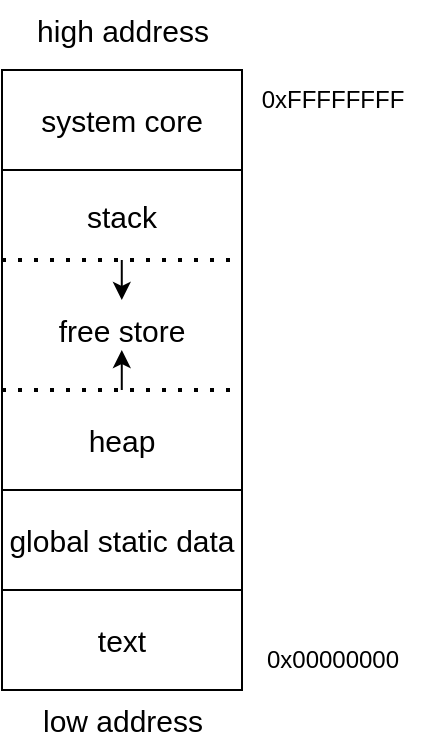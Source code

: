<mxfile version="21.2.8" type="device">
  <diagram name="第 1 页" id="syzbCiRZqWYoNKvrCVVl">
    <mxGraphModel dx="1136" dy="460" grid="1" gridSize="10" guides="1" tooltips="1" connect="1" arrows="1" fold="1" page="1" pageScale="1" pageWidth="827" pageHeight="1169" math="0" shadow="0">
      <root>
        <mxCell id="0" />
        <mxCell id="1" parent="0" />
        <mxCell id="0PxKTMvnIXPdsUCPnqCz-1" value="" style="rounded=0;whiteSpace=wrap;html=1;" vertex="1" parent="1">
          <mxGeometry x="200" y="185" width="120" height="310" as="geometry" />
        </mxCell>
        <mxCell id="0PxKTMvnIXPdsUCPnqCz-3" value="&lt;font style=&quot;font-size: 15px;&quot;&gt;system core&lt;/font&gt;" style="rounded=0;whiteSpace=wrap;html=1;strokeWidth=1;" vertex="1" parent="1">
          <mxGeometry x="200" y="185" width="120" height="50" as="geometry" />
        </mxCell>
        <mxCell id="0PxKTMvnIXPdsUCPnqCz-4" value="&lt;font style=&quot;font-size: 15px;&quot;&gt;stack&lt;/font&gt;" style="rounded=0;whiteSpace=wrap;html=1;strokeColor=none;" vertex="1" parent="1">
          <mxGeometry x="200" y="235" width="120" height="45" as="geometry" />
        </mxCell>
        <mxCell id="0PxKTMvnIXPdsUCPnqCz-5" value="&lt;font style=&quot;font-size: 15px;&quot;&gt;heap&lt;/font&gt;" style="rounded=0;whiteSpace=wrap;html=1;strokeColor=none;" vertex="1" parent="1">
          <mxGeometry x="200" y="345" width="120" height="50" as="geometry" />
        </mxCell>
        <mxCell id="0PxKTMvnIXPdsUCPnqCz-6" value="" style="endArrow=none;dashed=1;html=1;dashPattern=1 3;strokeWidth=2;rounded=0;entryX=1;entryY=1;entryDx=0;entryDy=0;exitX=0;exitY=1;exitDx=0;exitDy=0;" edge="1" parent="1" source="0PxKTMvnIXPdsUCPnqCz-4" target="0PxKTMvnIXPdsUCPnqCz-4">
          <mxGeometry width="50" height="50" relative="1" as="geometry">
            <mxPoint x="60" y="340" as="sourcePoint" />
            <mxPoint x="110" y="290" as="targetPoint" />
          </mxGeometry>
        </mxCell>
        <mxCell id="0PxKTMvnIXPdsUCPnqCz-7" value="" style="endArrow=none;html=1;rounded=0;entryX=0;entryY=0.161;entryDx=0;entryDy=0;entryPerimeter=0;" edge="1" parent="1" target="0PxKTMvnIXPdsUCPnqCz-1">
          <mxGeometry width="50" height="50" relative="1" as="geometry">
            <mxPoint x="200" y="290" as="sourcePoint" />
            <mxPoint x="200" y="240" as="targetPoint" />
          </mxGeometry>
        </mxCell>
        <mxCell id="0PxKTMvnIXPdsUCPnqCz-8" value="" style="endArrow=none;html=1;rounded=0;entryX=1;entryY=0;entryDx=0;entryDy=0;" edge="1" parent="1" target="0PxKTMvnIXPdsUCPnqCz-4">
          <mxGeometry width="50" height="50" relative="1" as="geometry">
            <mxPoint x="320" y="290" as="sourcePoint" />
            <mxPoint x="319.89" y="240" as="targetPoint" />
          </mxGeometry>
        </mxCell>
        <mxCell id="0PxKTMvnIXPdsUCPnqCz-9" value="" style="endArrow=none;html=1;rounded=0;exitX=0;exitY=0;exitDx=0;exitDy=0;entryX=1;entryY=1;entryDx=0;entryDy=0;" edge="1" parent="1" source="0PxKTMvnIXPdsUCPnqCz-4" target="0PxKTMvnIXPdsUCPnqCz-3">
          <mxGeometry width="50" height="50" relative="1" as="geometry">
            <mxPoint x="270" y="290" as="sourcePoint" />
            <mxPoint x="320" y="240" as="targetPoint" />
          </mxGeometry>
        </mxCell>
        <mxCell id="0PxKTMvnIXPdsUCPnqCz-10" value="" style="endArrow=none;html=1;rounded=0;exitX=0;exitY=1;exitDx=0;exitDy=0;" edge="1" parent="1" source="0PxKTMvnIXPdsUCPnqCz-5">
          <mxGeometry width="50" height="50" relative="1" as="geometry">
            <mxPoint x="270" y="445" as="sourcePoint" />
            <mxPoint x="320" y="395" as="targetPoint" />
          </mxGeometry>
        </mxCell>
        <mxCell id="0PxKTMvnIXPdsUCPnqCz-11" value="" style="endArrow=none;html=1;rounded=0;entryX=0;entryY=0.43;entryDx=0;entryDy=0;exitX=0;exitY=1;exitDx=0;exitDy=0;entryPerimeter=0;" edge="1" parent="1" source="0PxKTMvnIXPdsUCPnqCz-5" target="0PxKTMvnIXPdsUCPnqCz-1">
          <mxGeometry width="50" height="50" relative="1" as="geometry">
            <mxPoint x="160" y="390" as="sourcePoint" />
            <mxPoint x="210" y="340" as="targetPoint" />
          </mxGeometry>
        </mxCell>
        <mxCell id="0PxKTMvnIXPdsUCPnqCz-12" value="" style="endArrow=none;html=1;rounded=0;exitX=1;exitY=1.006;exitDx=0;exitDy=0;exitPerimeter=0;" edge="1" parent="1" source="0PxKTMvnIXPdsUCPnqCz-5">
          <mxGeometry width="50" height="50" relative="1" as="geometry">
            <mxPoint x="270" y="390" as="sourcePoint" />
            <mxPoint x="320" y="340" as="targetPoint" />
          </mxGeometry>
        </mxCell>
        <mxCell id="0PxKTMvnIXPdsUCPnqCz-13" value="" style="endArrow=none;dashed=1;html=1;dashPattern=1 3;strokeWidth=2;rounded=0;entryX=1;entryY=1;entryDx=0;entryDy=0;exitX=0;exitY=1;exitDx=0;exitDy=0;" edge="1" parent="1">
          <mxGeometry width="50" height="50" relative="1" as="geometry">
            <mxPoint x="200" y="345" as="sourcePoint" />
            <mxPoint x="320" y="345" as="targetPoint" />
          </mxGeometry>
        </mxCell>
        <mxCell id="0PxKTMvnIXPdsUCPnqCz-15" value="&lt;font style=&quot;font-size: 15px;&quot;&gt;global static data&lt;/font&gt;" style="rounded=0;whiteSpace=wrap;html=1;strokeColor=default;fillColor=none;" vertex="1" parent="1">
          <mxGeometry x="200" y="395" width="120" height="50" as="geometry" />
        </mxCell>
        <mxCell id="0PxKTMvnIXPdsUCPnqCz-17" value="&lt;font style=&quot;font-size: 15px;&quot;&gt;text&lt;/font&gt;" style="rounded=0;whiteSpace=wrap;html=1;strokeColor=default;fillColor=none;" vertex="1" parent="1">
          <mxGeometry x="200" y="445" width="120" height="50" as="geometry" />
        </mxCell>
        <mxCell id="0PxKTMvnIXPdsUCPnqCz-18" value="&lt;font style=&quot;font-size: 15px;&quot;&gt;free store&lt;/font&gt;" style="text;html=1;strokeColor=none;fillColor=none;align=center;verticalAlign=middle;whiteSpace=wrap;rounded=0;" vertex="1" parent="1">
          <mxGeometry x="215" y="300" width="90" height="30" as="geometry" />
        </mxCell>
        <mxCell id="0PxKTMvnIXPdsUCPnqCz-20" value="" style="endArrow=classic;html=1;rounded=0;" edge="1" parent="1">
          <mxGeometry width="50" height="50" relative="1" as="geometry">
            <mxPoint x="259.89" y="280" as="sourcePoint" />
            <mxPoint x="259.89" y="300" as="targetPoint" />
          </mxGeometry>
        </mxCell>
        <mxCell id="0PxKTMvnIXPdsUCPnqCz-23" value="" style="endArrow=classic;html=1;rounded=0;" edge="1" parent="1">
          <mxGeometry width="50" height="50" relative="1" as="geometry">
            <mxPoint x="259.89" y="345" as="sourcePoint" />
            <mxPoint x="259.89" y="325" as="targetPoint" />
          </mxGeometry>
        </mxCell>
        <mxCell id="0PxKTMvnIXPdsUCPnqCz-26" value="&lt;font style=&quot;font-size: 15px;&quot;&gt;high address&lt;/font&gt;" style="text;html=1;align=center;verticalAlign=middle;resizable=0;points=[];autosize=1;strokeColor=none;fillColor=none;" vertex="1" parent="1">
          <mxGeometry x="205" y="150" width="110" height="30" as="geometry" />
        </mxCell>
        <mxCell id="0PxKTMvnIXPdsUCPnqCz-27" value="0xFFFFFFFF" style="text;html=1;align=center;verticalAlign=middle;resizable=0;points=[];autosize=1;strokeColor=none;fillColor=none;" vertex="1" parent="1">
          <mxGeometry x="320" y="185" width="90" height="30" as="geometry" />
        </mxCell>
        <mxCell id="0PxKTMvnIXPdsUCPnqCz-28" value="&lt;font style=&quot;font-size: 15px;&quot;&gt;low address&lt;/font&gt;" style="text;html=1;align=center;verticalAlign=middle;resizable=0;points=[];autosize=1;strokeColor=none;fillColor=none;" vertex="1" parent="1">
          <mxGeometry x="210" y="495" width="100" height="30" as="geometry" />
        </mxCell>
        <mxCell id="0PxKTMvnIXPdsUCPnqCz-29" value="0x00000000" style="text;html=1;align=center;verticalAlign=middle;resizable=0;points=[];autosize=1;strokeColor=none;fillColor=none;" vertex="1" parent="1">
          <mxGeometry x="320" y="465" width="90" height="30" as="geometry" />
        </mxCell>
      </root>
    </mxGraphModel>
  </diagram>
</mxfile>
